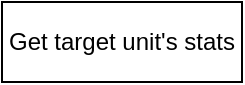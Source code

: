 <mxfile version="14.0.1" type="github">
  <diagram id="3ddYDju-GY4ESvOwRW6C" name="Page-1">
    <mxGraphModel dx="981" dy="539" grid="1" gridSize="10" guides="1" tooltips="1" connect="1" arrows="1" fold="1" page="1" pageScale="1" pageWidth="827" pageHeight="1169" math="0" shadow="0">
      <root>
        <mxCell id="0" />
        <mxCell id="1" parent="0" />
        <mxCell id="_KzIcOepq-4StEWX0fqk-1" value="Get target unit&#39;s stats" style="rounded=0;whiteSpace=wrap;html=1;" vertex="1" parent="1">
          <mxGeometry x="354" y="230" width="120" height="40" as="geometry" />
        </mxCell>
      </root>
    </mxGraphModel>
  </diagram>
</mxfile>
